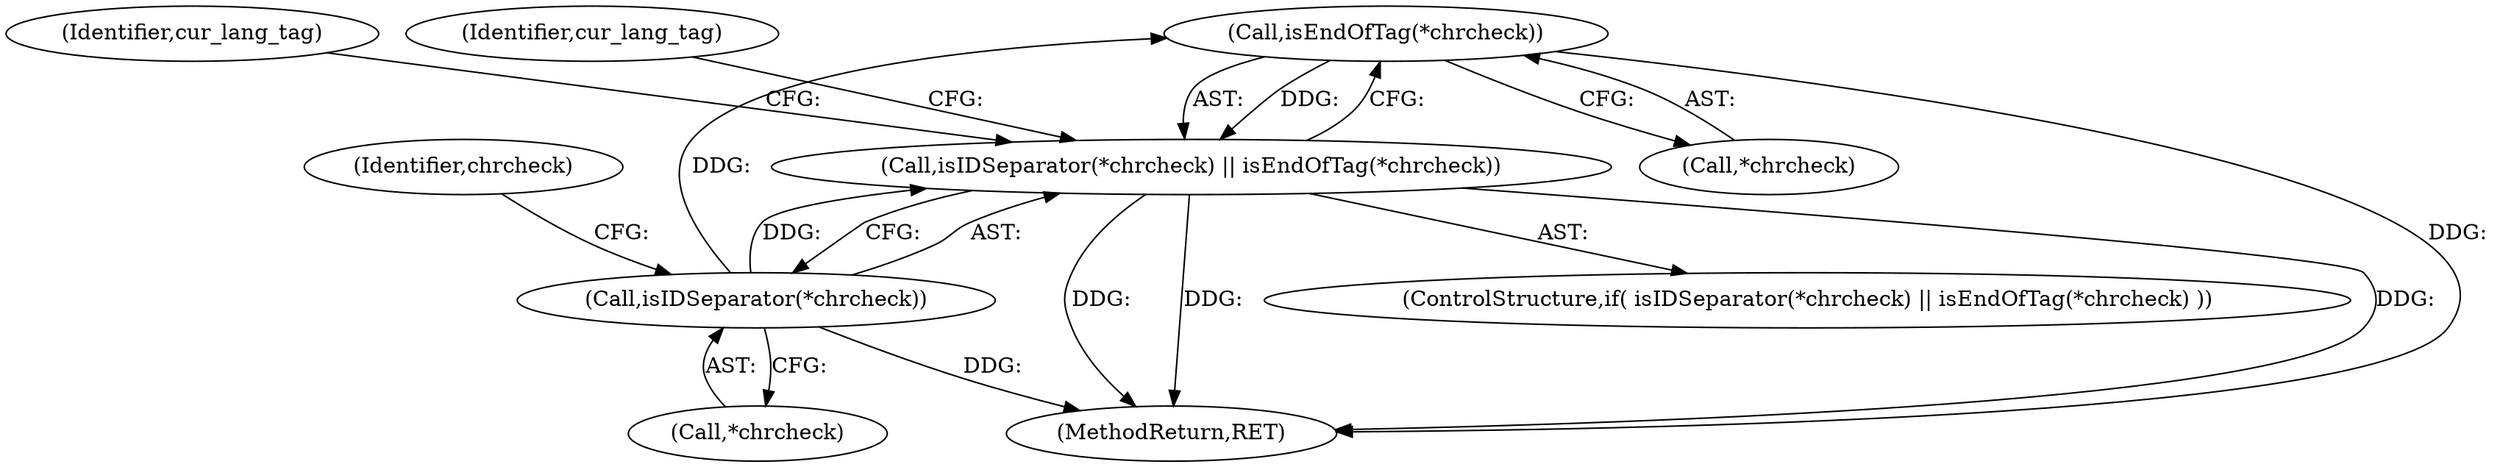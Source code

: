 digraph "0_php-src_97eff7eb57fc2320c267a949cffd622c38712484?w=1_10@pointer" {
"1000405" [label="(Call,isEndOfTag(*chrcheck))"];
"1000402" [label="(Call,isIDSeparator(*chrcheck))"];
"1000401" [label="(Call,isIDSeparator(*chrcheck) || isEndOfTag(*chrcheck))"];
"1000401" [label="(Call,isIDSeparator(*chrcheck) || isEndOfTag(*chrcheck))"];
"1000403" [label="(Call,*chrcheck)"];
"1000407" [label="(Identifier,chrcheck)"];
"1000410" [label="(Identifier,cur_lang_tag)"];
"1000431" [label="(MethodReturn,RET)"];
"1000421" [label="(Identifier,cur_lang_tag)"];
"1000402" [label="(Call,isIDSeparator(*chrcheck))"];
"1000406" [label="(Call,*chrcheck)"];
"1000405" [label="(Call,isEndOfTag(*chrcheck))"];
"1000400" [label="(ControlStructure,if( isIDSeparator(*chrcheck) || isEndOfTag(*chrcheck) ))"];
"1000405" -> "1000401"  [label="AST: "];
"1000405" -> "1000406"  [label="CFG: "];
"1000406" -> "1000405"  [label="AST: "];
"1000401" -> "1000405"  [label="CFG: "];
"1000405" -> "1000431"  [label="DDG: "];
"1000405" -> "1000401"  [label="DDG: "];
"1000402" -> "1000405"  [label="DDG: "];
"1000402" -> "1000401"  [label="AST: "];
"1000402" -> "1000403"  [label="CFG: "];
"1000403" -> "1000402"  [label="AST: "];
"1000407" -> "1000402"  [label="CFG: "];
"1000401" -> "1000402"  [label="CFG: "];
"1000402" -> "1000431"  [label="DDG: "];
"1000402" -> "1000401"  [label="DDG: "];
"1000401" -> "1000400"  [label="AST: "];
"1000410" -> "1000401"  [label="CFG: "];
"1000421" -> "1000401"  [label="CFG: "];
"1000401" -> "1000431"  [label="DDG: "];
"1000401" -> "1000431"  [label="DDG: "];
"1000401" -> "1000431"  [label="DDG: "];
}
